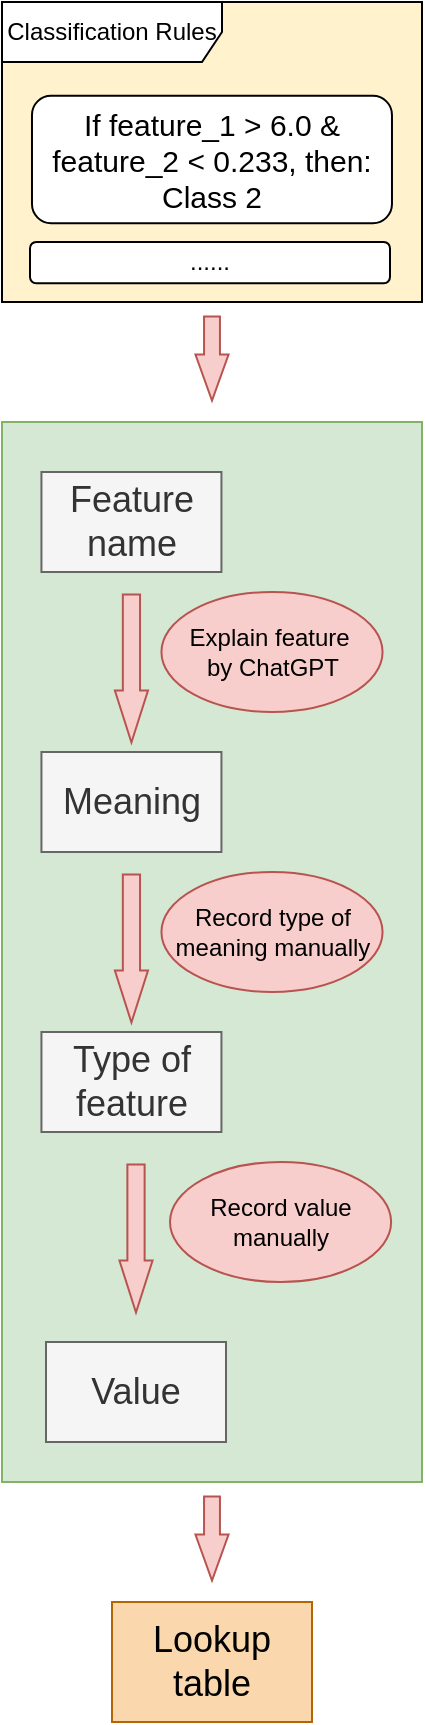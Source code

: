 <mxfile version="24.2.3" type="device">
  <diagram name="第 1 页" id="cGuFJklDMUNyxnTxCOgl">
    <mxGraphModel dx="1406" dy="953" grid="1" gridSize="10" guides="1" tooltips="1" connect="1" arrows="1" fold="1" page="1" pageScale="1" pageWidth="827" pageHeight="1169" math="0" shadow="0">
      <root>
        <mxCell id="0" />
        <mxCell id="1" parent="0" />
        <mxCell id="98jbPCP6QxxznVIENEEs-1" value="" style="group;fillColor=#fff2cc;strokeColor=#d6b656;" parent="1" vertex="1" connectable="0">
          <mxGeometry x="260" y="100" width="210" height="150" as="geometry" />
        </mxCell>
        <mxCell id="98jbPCP6QxxznVIENEEs-2" value="If feature_1 &amp;gt; 6.0 &amp;amp; feature_2 &amp;lt; 0.233, then: Class 2" style="rounded=1;whiteSpace=wrap;html=1;fontStyle=0;fontSize=15;" parent="98jbPCP6QxxznVIENEEs-1" vertex="1">
          <mxGeometry x="14.991" y="46.875" width="179.997" height="63.75" as="geometry" />
        </mxCell>
        <mxCell id="98jbPCP6QxxznVIENEEs-3" value="Classification Rules" style="shape=umlFrame;whiteSpace=wrap;html=1;pointerEvents=0;width=110;height=30;" parent="98jbPCP6QxxznVIENEEs-1" vertex="1">
          <mxGeometry width="210.0" height="150" as="geometry" />
        </mxCell>
        <mxCell id="98jbPCP6QxxznVIENEEs-4" value="......" style="rounded=1;whiteSpace=wrap;html=1;" parent="98jbPCP6QxxznVIENEEs-1" vertex="1">
          <mxGeometry x="14" y="120" width="179.998" height="20.625" as="geometry" />
        </mxCell>
        <mxCell id="98jbPCP6QxxznVIENEEs-90" value="Lookup table" style="rounded=0;whiteSpace=wrap;html=1;fontSize=18;fillColor=#fad7ac;strokeColor=#b46504;" parent="1" vertex="1">
          <mxGeometry x="315" y="900" width="100" height="60" as="geometry" />
        </mxCell>
        <mxCell id="98jbPCP6QxxznVIENEEs-111" value="" style="html=1;shadow=0;dashed=0;align=center;verticalAlign=middle;shape=mxgraph.arrows2.arrow;dy=0.52;dx=23;notch=0;fillColor=#f8cecc;strokeColor=#b85450;rotation=90;" parent="1" vertex="1">
          <mxGeometry x="344" y="270" width="42" height="16.56" as="geometry" />
        </mxCell>
        <mxCell id="98jbPCP6QxxznVIENEEs-92" value="" style="rounded=0;whiteSpace=wrap;html=1;fillColor=#d5e8d4;strokeColor=#82b366;" parent="1" vertex="1">
          <mxGeometry x="260" y="310" width="210" height="530" as="geometry" />
        </mxCell>
        <mxCell id="98jbPCP6QxxznVIENEEs-110" value="" style="group" parent="1" vertex="1" connectable="0">
          <mxGeometry x="279.72" y="335" width="170.56" height="330" as="geometry" />
        </mxCell>
        <mxCell id="98jbPCP6QxxznVIENEEs-102" value="Feature name" style="rounded=0;whiteSpace=wrap;html=1;fillColor=#f5f5f5;fontColor=#333333;strokeColor=#666666;fontSize=18;rotation=0;" parent="98jbPCP6QxxznVIENEEs-110" vertex="1">
          <mxGeometry width="90" height="50" as="geometry" />
        </mxCell>
        <mxCell id="98jbPCP6QxxznVIENEEs-103" value="" style="html=1;shadow=0;dashed=0;align=center;verticalAlign=middle;shape=mxgraph.arrows2.arrow;dy=0.48;dx=26;notch=0;fillColor=#f8cecc;strokeColor=#b85450;rotation=90;" parent="98jbPCP6QxxznVIENEEs-110" vertex="1">
          <mxGeometry x="8" y="90" width="74" height="16.56" as="geometry" />
        </mxCell>
        <mxCell id="98jbPCP6QxxznVIENEEs-104" value="Meaning" style="rounded=0;whiteSpace=wrap;html=1;fillColor=#f5f5f5;fontColor=#333333;strokeColor=#666666;fontSize=18;rotation=0;" parent="98jbPCP6QxxznVIENEEs-110" vertex="1">
          <mxGeometry y="140" width="90" height="50" as="geometry" />
        </mxCell>
        <mxCell id="98jbPCP6QxxznVIENEEs-105" value="" style="html=1;shadow=0;dashed=0;align=center;verticalAlign=middle;shape=mxgraph.arrows2.arrow;dy=0.48;dx=26;notch=0;fillColor=#f8cecc;strokeColor=#b85450;rotation=90;" parent="98jbPCP6QxxznVIENEEs-110" vertex="1">
          <mxGeometry x="8" y="230" width="74" height="16.56" as="geometry" />
        </mxCell>
        <mxCell id="98jbPCP6QxxznVIENEEs-106" value="Type of feature" style="rounded=0;whiteSpace=wrap;html=1;fillColor=#f5f5f5;fontColor=#333333;strokeColor=#666666;fontSize=18;rotation=0;" parent="98jbPCP6QxxznVIENEEs-110" vertex="1">
          <mxGeometry y="280" width="90" height="50" as="geometry" />
        </mxCell>
        <mxCell id="98jbPCP6QxxznVIENEEs-107" value="Record type of meaning manually" style="ellipse;whiteSpace=wrap;html=1;rotation=0;fillColor=#f8cecc;strokeColor=#b85450;" parent="98jbPCP6QxxznVIENEEs-110" vertex="1">
          <mxGeometry x="60" y="200" width="110.56" height="60" as="geometry" />
        </mxCell>
        <mxCell id="98jbPCP6QxxznVIENEEs-108" value="Explain feature&amp;nbsp;&lt;div&gt;by ChatGPT&lt;/div&gt;" style="ellipse;whiteSpace=wrap;html=1;rotation=0;fillColor=#f8cecc;strokeColor=#b85450;" parent="98jbPCP6QxxznVIENEEs-110" vertex="1">
          <mxGeometry x="60" y="60" width="110.56" height="60" as="geometry" />
        </mxCell>
        <mxCell id="NCXV1GxTURKetjsNhe2m-3" value="" style="html=1;shadow=0;dashed=0;align=center;verticalAlign=middle;shape=mxgraph.arrows2.arrow;dy=0.52;dx=23;notch=0;fillColor=#f8cecc;strokeColor=#b85450;rotation=90;" vertex="1" parent="1">
          <mxGeometry x="344" y="860" width="42" height="16.56" as="geometry" />
        </mxCell>
        <mxCell id="NCXV1GxTURKetjsNhe2m-4" value="" style="html=1;shadow=0;dashed=0;align=center;verticalAlign=middle;shape=mxgraph.arrows2.arrow;dy=0.48;dx=26;notch=0;fillColor=#f8cecc;strokeColor=#b85450;rotation=90;" vertex="1" parent="1">
          <mxGeometry x="290.0" y="710" width="74" height="16.56" as="geometry" />
        </mxCell>
        <mxCell id="NCXV1GxTURKetjsNhe2m-5" value="Record value manually" style="ellipse;whiteSpace=wrap;html=1;rotation=0;fillColor=#f8cecc;strokeColor=#b85450;" vertex="1" parent="1">
          <mxGeometry x="344.0" y="680" width="110.56" height="60" as="geometry" />
        </mxCell>
        <mxCell id="NCXV1GxTURKetjsNhe2m-6" value="Value" style="rounded=0;whiteSpace=wrap;html=1;fillColor=#f5f5f5;fontColor=#333333;strokeColor=#666666;fontSize=18;rotation=0;" vertex="1" parent="1">
          <mxGeometry x="282.0" y="770" width="90" height="50" as="geometry" />
        </mxCell>
      </root>
    </mxGraphModel>
  </diagram>
</mxfile>
